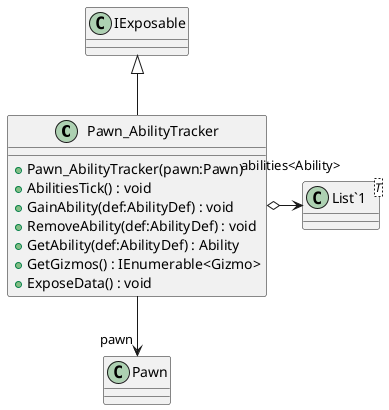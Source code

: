 @startuml
class Pawn_AbilityTracker {
    + Pawn_AbilityTracker(pawn:Pawn)
    + AbilitiesTick() : void
    + GainAbility(def:AbilityDef) : void
    + RemoveAbility(def:AbilityDef) : void
    + GetAbility(def:AbilityDef) : Ability
    + GetGizmos() : IEnumerable<Gizmo>
    + ExposeData() : void
}
class "List`1"<T> {
}
IExposable <|-- Pawn_AbilityTracker
Pawn_AbilityTracker --> "pawn" Pawn
Pawn_AbilityTracker o-> "abilities<Ability>" "List`1"
@enduml
